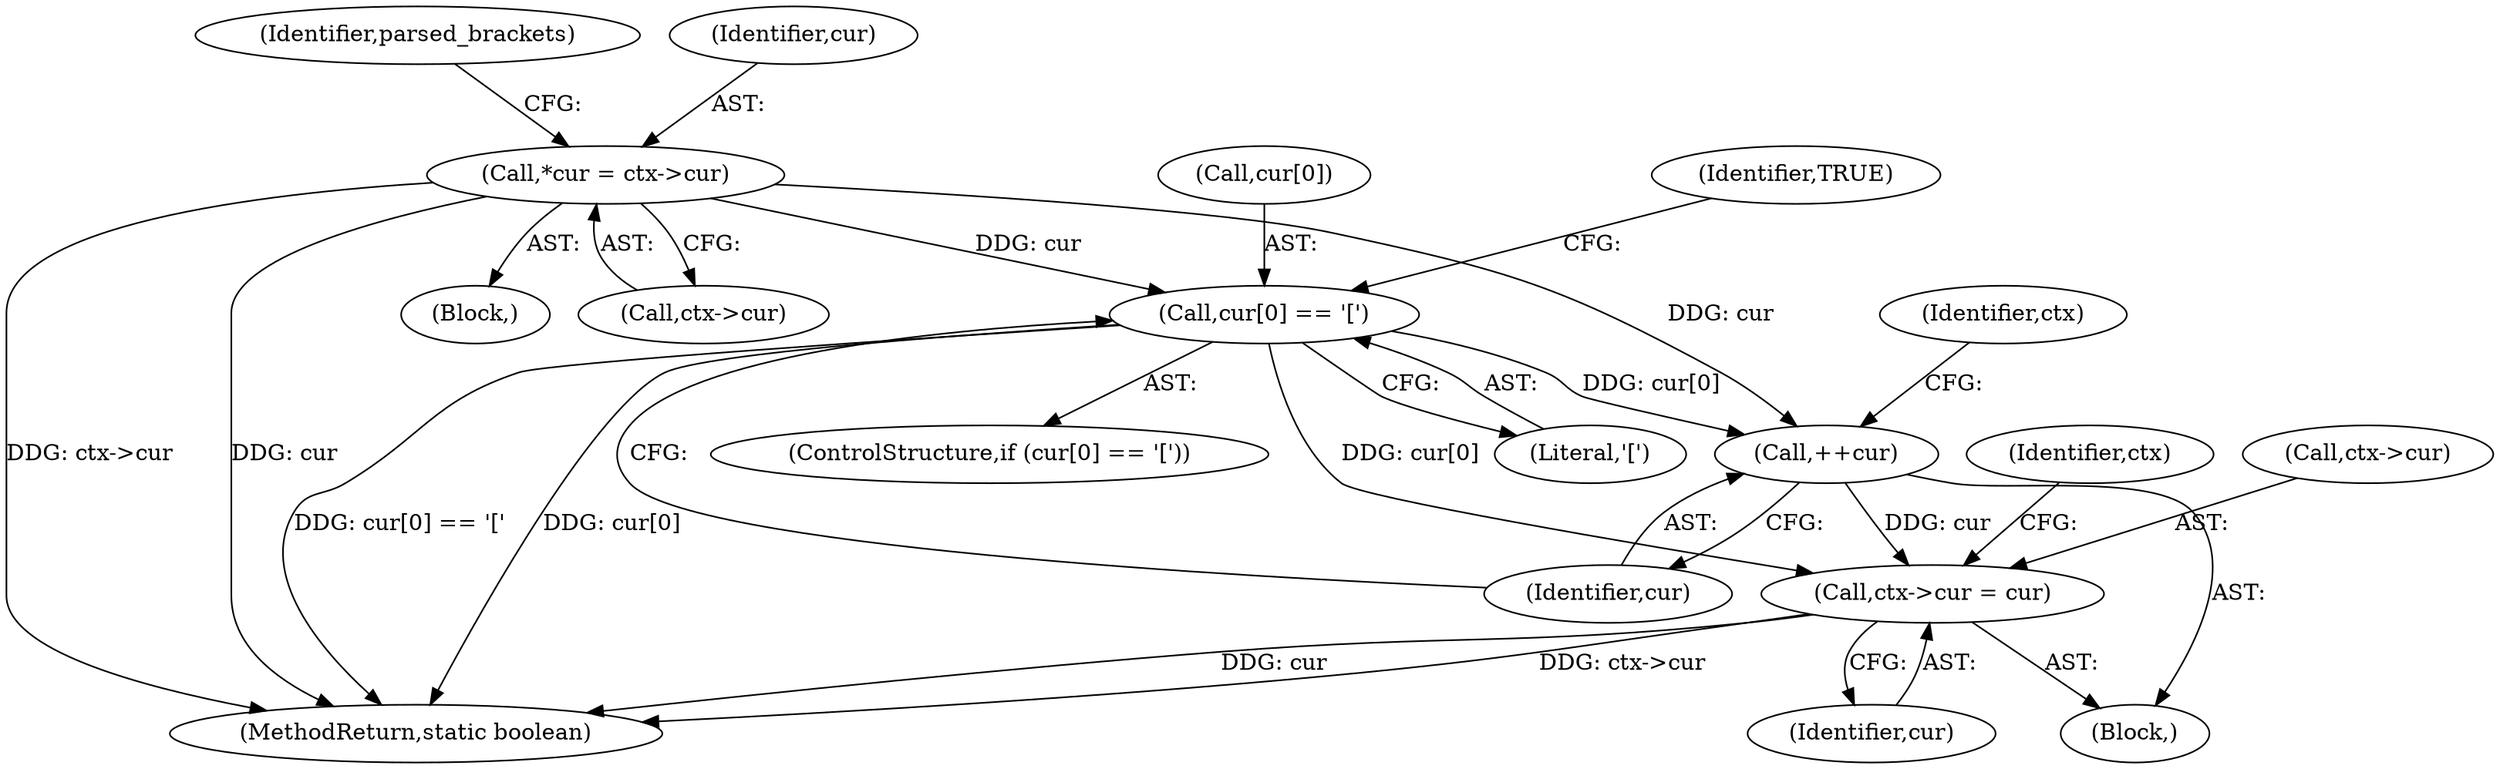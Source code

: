 digraph "0_virglrenderer_e534b51ca3c3cd25f3990589932a9ed711c59b27@array" {
"1001097" [label="(Call,cur[0] == '[')"];
"1001084" [label="(Call,*cur = ctx->cur)"];
"1001103" [label="(Call,++cur)"];
"1001105" [label="(Call,ctx->cur = cur)"];
"1001105" [label="(Call,ctx->cur = cur)"];
"1004155" [label="(MethodReturn,static boolean)"];
"1001113" [label="(Identifier,ctx)"];
"1001082" [label="(Block,)"];
"1001102" [label="(Block,)"];
"1001106" [label="(Call,ctx->cur)"];
"1001086" [label="(Call,ctx->cur)"];
"1001098" [label="(Call,cur[0])"];
"1001109" [label="(Identifier,cur)"];
"1001104" [label="(Identifier,cur)"];
"1001122" [label="(Identifier,TRUE)"];
"1001103" [label="(Call,++cur)"];
"1001096" [label="(ControlStructure,if (cur[0] == '['))"];
"1001091" [label="(Identifier,parsed_brackets)"];
"1001085" [label="(Identifier,cur)"];
"1001097" [label="(Call,cur[0] == '[')"];
"1001107" [label="(Identifier,ctx)"];
"1001084" [label="(Call,*cur = ctx->cur)"];
"1001101" [label="(Literal,'[')"];
"1001097" -> "1001096"  [label="AST: "];
"1001097" -> "1001101"  [label="CFG: "];
"1001098" -> "1001097"  [label="AST: "];
"1001101" -> "1001097"  [label="AST: "];
"1001104" -> "1001097"  [label="CFG: "];
"1001122" -> "1001097"  [label="CFG: "];
"1001097" -> "1004155"  [label="DDG: cur[0] == '['"];
"1001097" -> "1004155"  [label="DDG: cur[0]"];
"1001084" -> "1001097"  [label="DDG: cur"];
"1001097" -> "1001103"  [label="DDG: cur[0]"];
"1001097" -> "1001105"  [label="DDG: cur[0]"];
"1001084" -> "1001082"  [label="AST: "];
"1001084" -> "1001086"  [label="CFG: "];
"1001085" -> "1001084"  [label="AST: "];
"1001086" -> "1001084"  [label="AST: "];
"1001091" -> "1001084"  [label="CFG: "];
"1001084" -> "1004155"  [label="DDG: ctx->cur"];
"1001084" -> "1004155"  [label="DDG: cur"];
"1001084" -> "1001103"  [label="DDG: cur"];
"1001103" -> "1001102"  [label="AST: "];
"1001103" -> "1001104"  [label="CFG: "];
"1001104" -> "1001103"  [label="AST: "];
"1001107" -> "1001103"  [label="CFG: "];
"1001103" -> "1001105"  [label="DDG: cur"];
"1001105" -> "1001102"  [label="AST: "];
"1001105" -> "1001109"  [label="CFG: "];
"1001106" -> "1001105"  [label="AST: "];
"1001109" -> "1001105"  [label="AST: "];
"1001113" -> "1001105"  [label="CFG: "];
"1001105" -> "1004155"  [label="DDG: cur"];
"1001105" -> "1004155"  [label="DDG: ctx->cur"];
}
